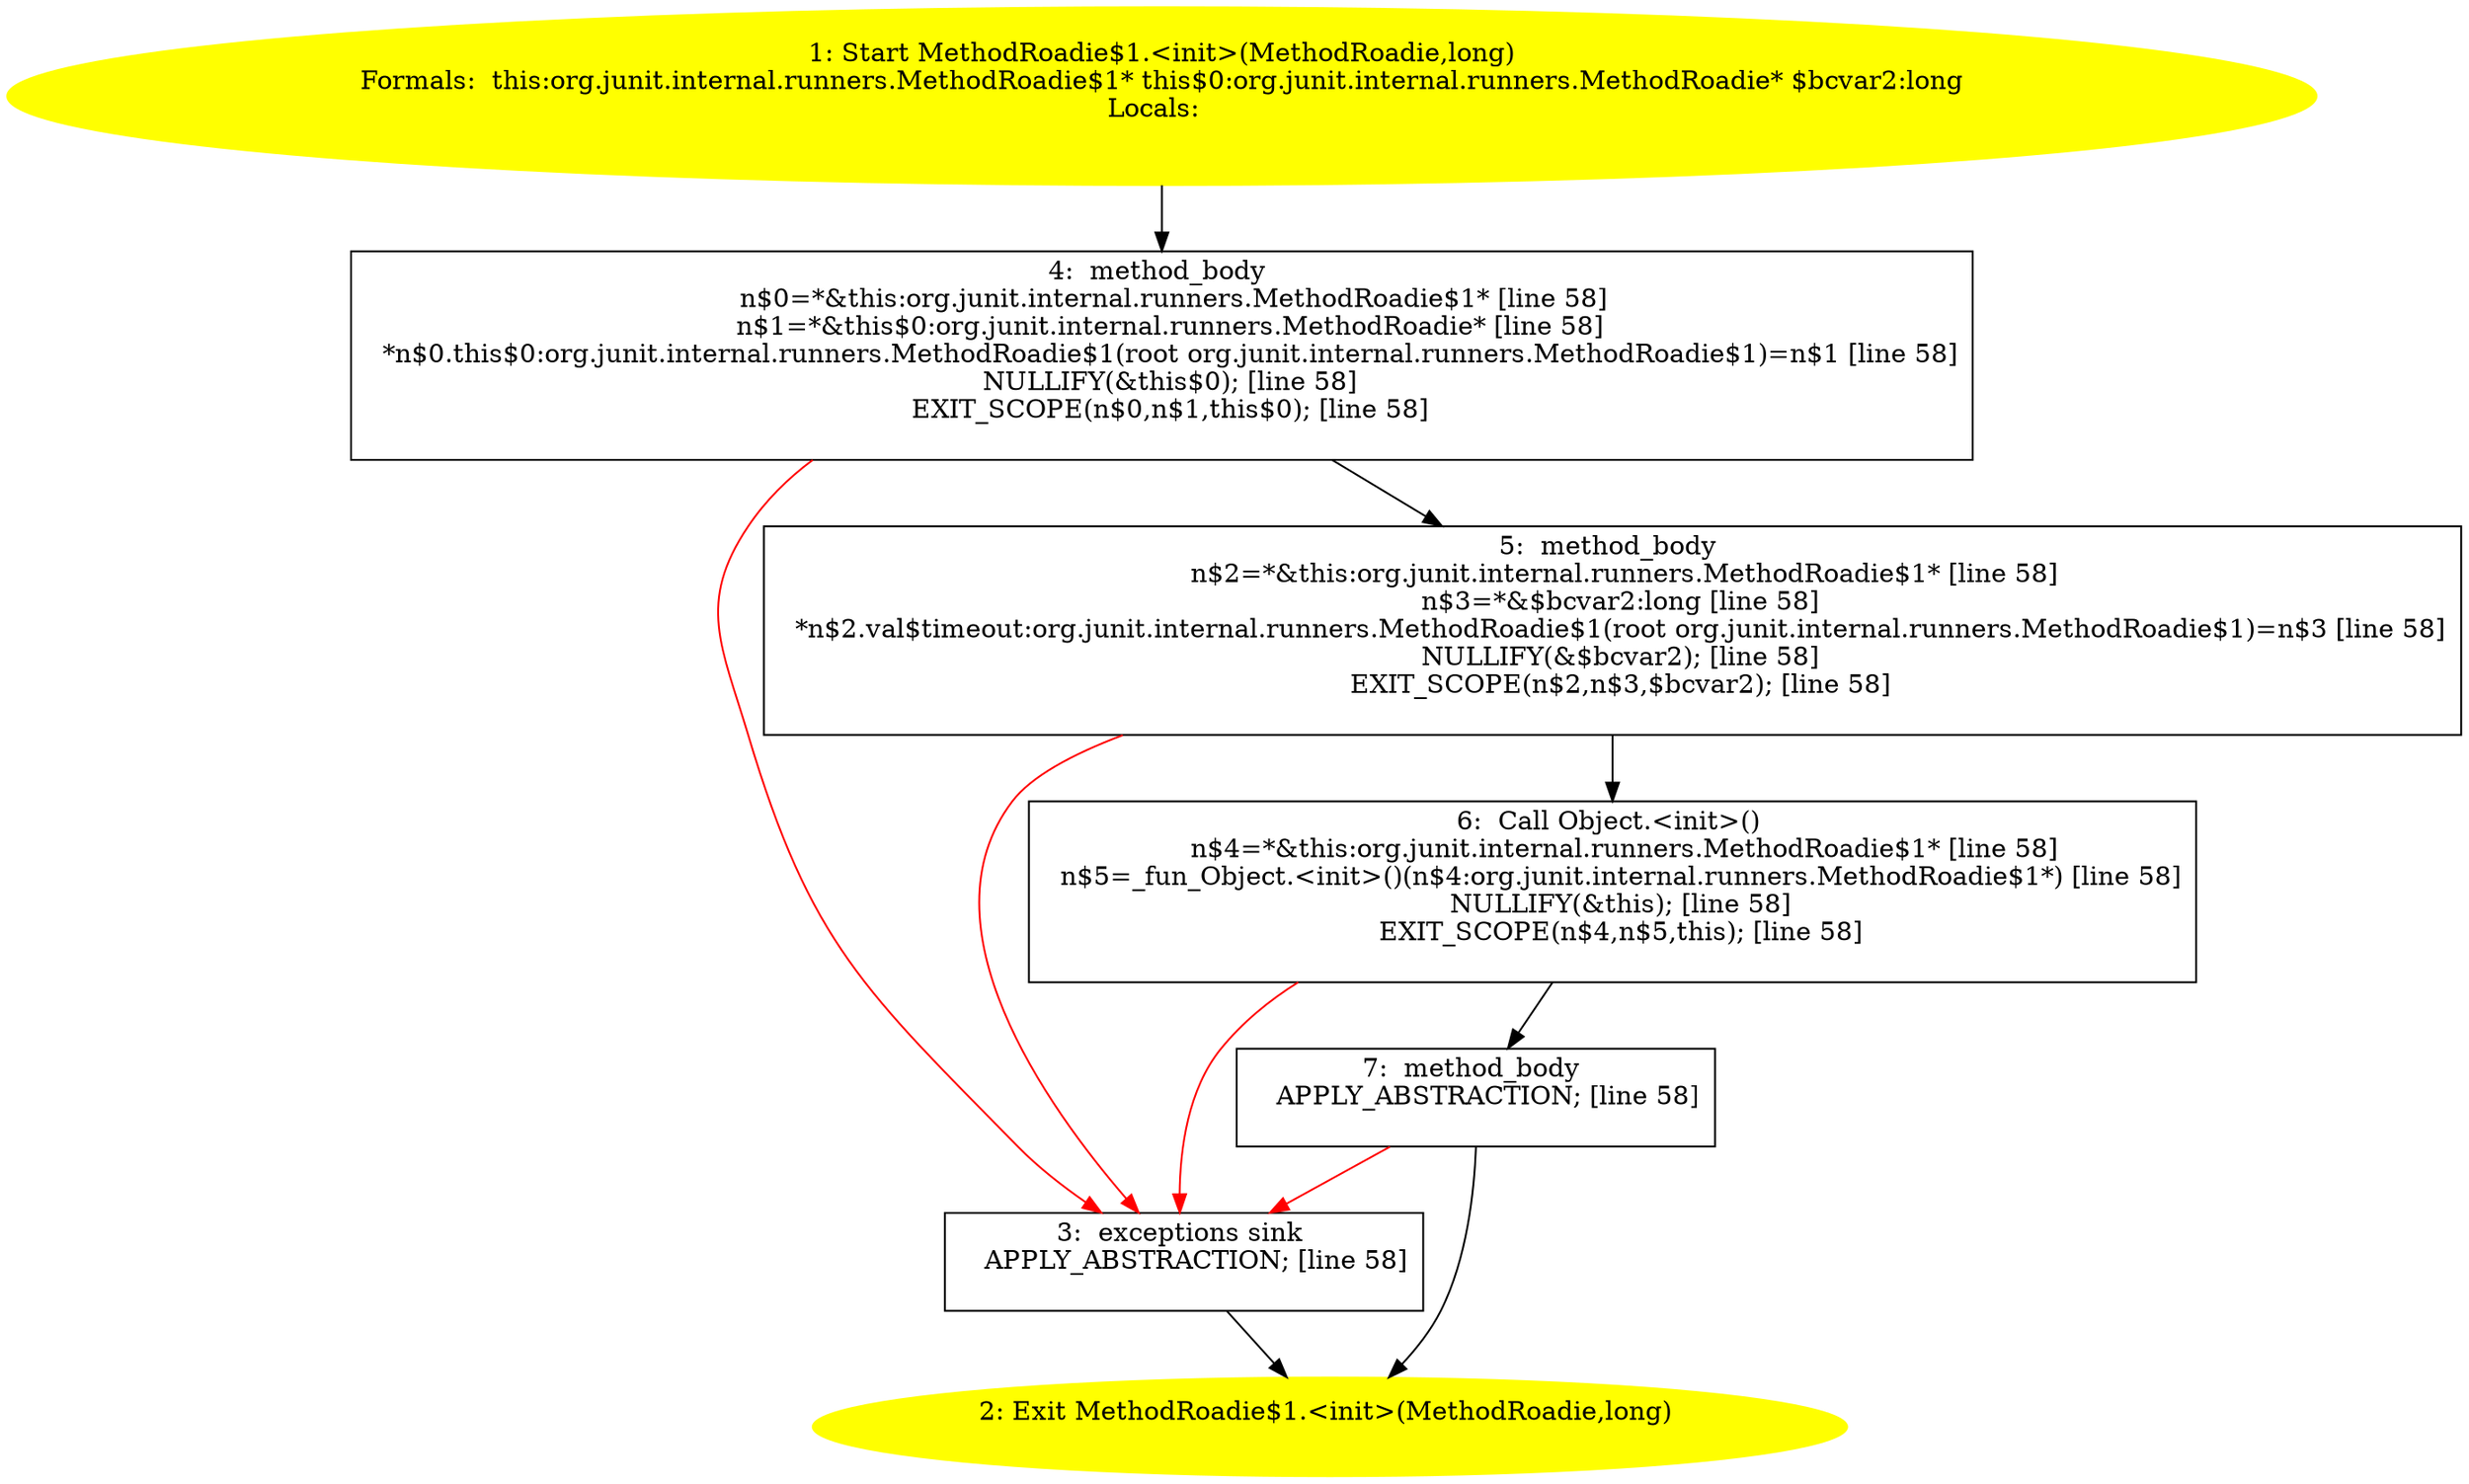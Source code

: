 /* @generated */
digraph cfg {
"org.junit.internal.runners.MethodRoadie$1.<init>(org.junit.internal.runners.MethodRoadie,long).38e3135edc4f66f1aba1916b0f291530_1" [label="1: Start MethodRoadie$1.<init>(MethodRoadie,long)\nFormals:  this:org.junit.internal.runners.MethodRoadie$1* this$0:org.junit.internal.runners.MethodRoadie* $bcvar2:long\nLocals:  \n  " color=yellow style=filled]
	

	 "org.junit.internal.runners.MethodRoadie$1.<init>(org.junit.internal.runners.MethodRoadie,long).38e3135edc4f66f1aba1916b0f291530_1" -> "org.junit.internal.runners.MethodRoadie$1.<init>(org.junit.internal.runners.MethodRoadie,long).38e3135edc4f66f1aba1916b0f291530_4" ;
"org.junit.internal.runners.MethodRoadie$1.<init>(org.junit.internal.runners.MethodRoadie,long).38e3135edc4f66f1aba1916b0f291530_2" [label="2: Exit MethodRoadie$1.<init>(MethodRoadie,long) \n  " color=yellow style=filled]
	

"org.junit.internal.runners.MethodRoadie$1.<init>(org.junit.internal.runners.MethodRoadie,long).38e3135edc4f66f1aba1916b0f291530_3" [label="3:  exceptions sink \n   APPLY_ABSTRACTION; [line 58]\n " shape="box"]
	

	 "org.junit.internal.runners.MethodRoadie$1.<init>(org.junit.internal.runners.MethodRoadie,long).38e3135edc4f66f1aba1916b0f291530_3" -> "org.junit.internal.runners.MethodRoadie$1.<init>(org.junit.internal.runners.MethodRoadie,long).38e3135edc4f66f1aba1916b0f291530_2" ;
"org.junit.internal.runners.MethodRoadie$1.<init>(org.junit.internal.runners.MethodRoadie,long).38e3135edc4f66f1aba1916b0f291530_4" [label="4:  method_body \n   n$0=*&this:org.junit.internal.runners.MethodRoadie$1* [line 58]\n  n$1=*&this$0:org.junit.internal.runners.MethodRoadie* [line 58]\n  *n$0.this$0:org.junit.internal.runners.MethodRoadie$1(root org.junit.internal.runners.MethodRoadie$1)=n$1 [line 58]\n  NULLIFY(&this$0); [line 58]\n  EXIT_SCOPE(n$0,n$1,this$0); [line 58]\n " shape="box"]
	

	 "org.junit.internal.runners.MethodRoadie$1.<init>(org.junit.internal.runners.MethodRoadie,long).38e3135edc4f66f1aba1916b0f291530_4" -> "org.junit.internal.runners.MethodRoadie$1.<init>(org.junit.internal.runners.MethodRoadie,long).38e3135edc4f66f1aba1916b0f291530_5" ;
	 "org.junit.internal.runners.MethodRoadie$1.<init>(org.junit.internal.runners.MethodRoadie,long).38e3135edc4f66f1aba1916b0f291530_4" -> "org.junit.internal.runners.MethodRoadie$1.<init>(org.junit.internal.runners.MethodRoadie,long).38e3135edc4f66f1aba1916b0f291530_3" [color="red" ];
"org.junit.internal.runners.MethodRoadie$1.<init>(org.junit.internal.runners.MethodRoadie,long).38e3135edc4f66f1aba1916b0f291530_5" [label="5:  method_body \n   n$2=*&this:org.junit.internal.runners.MethodRoadie$1* [line 58]\n  n$3=*&$bcvar2:long [line 58]\n  *n$2.val$timeout:org.junit.internal.runners.MethodRoadie$1(root org.junit.internal.runners.MethodRoadie$1)=n$3 [line 58]\n  NULLIFY(&$bcvar2); [line 58]\n  EXIT_SCOPE(n$2,n$3,$bcvar2); [line 58]\n " shape="box"]
	

	 "org.junit.internal.runners.MethodRoadie$1.<init>(org.junit.internal.runners.MethodRoadie,long).38e3135edc4f66f1aba1916b0f291530_5" -> "org.junit.internal.runners.MethodRoadie$1.<init>(org.junit.internal.runners.MethodRoadie,long).38e3135edc4f66f1aba1916b0f291530_6" ;
	 "org.junit.internal.runners.MethodRoadie$1.<init>(org.junit.internal.runners.MethodRoadie,long).38e3135edc4f66f1aba1916b0f291530_5" -> "org.junit.internal.runners.MethodRoadie$1.<init>(org.junit.internal.runners.MethodRoadie,long).38e3135edc4f66f1aba1916b0f291530_3" [color="red" ];
"org.junit.internal.runners.MethodRoadie$1.<init>(org.junit.internal.runners.MethodRoadie,long).38e3135edc4f66f1aba1916b0f291530_6" [label="6:  Call Object.<init>() \n   n$4=*&this:org.junit.internal.runners.MethodRoadie$1* [line 58]\n  n$5=_fun_Object.<init>()(n$4:org.junit.internal.runners.MethodRoadie$1*) [line 58]\n  NULLIFY(&this); [line 58]\n  EXIT_SCOPE(n$4,n$5,this); [line 58]\n " shape="box"]
	

	 "org.junit.internal.runners.MethodRoadie$1.<init>(org.junit.internal.runners.MethodRoadie,long).38e3135edc4f66f1aba1916b0f291530_6" -> "org.junit.internal.runners.MethodRoadie$1.<init>(org.junit.internal.runners.MethodRoadie,long).38e3135edc4f66f1aba1916b0f291530_7" ;
	 "org.junit.internal.runners.MethodRoadie$1.<init>(org.junit.internal.runners.MethodRoadie,long).38e3135edc4f66f1aba1916b0f291530_6" -> "org.junit.internal.runners.MethodRoadie$1.<init>(org.junit.internal.runners.MethodRoadie,long).38e3135edc4f66f1aba1916b0f291530_3" [color="red" ];
"org.junit.internal.runners.MethodRoadie$1.<init>(org.junit.internal.runners.MethodRoadie,long).38e3135edc4f66f1aba1916b0f291530_7" [label="7:  method_body \n   APPLY_ABSTRACTION; [line 58]\n " shape="box"]
	

	 "org.junit.internal.runners.MethodRoadie$1.<init>(org.junit.internal.runners.MethodRoadie,long).38e3135edc4f66f1aba1916b0f291530_7" -> "org.junit.internal.runners.MethodRoadie$1.<init>(org.junit.internal.runners.MethodRoadie,long).38e3135edc4f66f1aba1916b0f291530_2" ;
	 "org.junit.internal.runners.MethodRoadie$1.<init>(org.junit.internal.runners.MethodRoadie,long).38e3135edc4f66f1aba1916b0f291530_7" -> "org.junit.internal.runners.MethodRoadie$1.<init>(org.junit.internal.runners.MethodRoadie,long).38e3135edc4f66f1aba1916b0f291530_3" [color="red" ];
}
